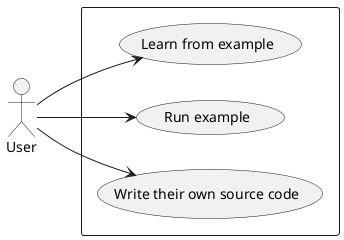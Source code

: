 @startuml use-cases-frontend

skinparam monochrome true
left to right direction

:User: as user

rectangle {
  (Learn from example) as learn
  (Run example) as run
  (Write their own source code) as write
}

user --> learn
user --> run
user --> write
' user -right-> create

@enduml
